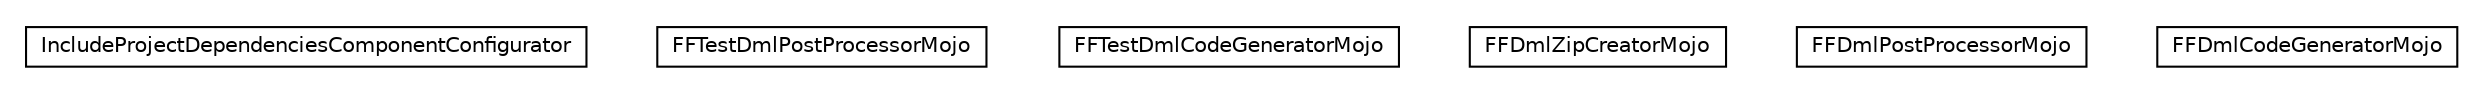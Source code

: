 #!/usr/local/bin/dot
#
# Class diagram 
# Generated by UMLGraph version 5.1 (http://www.umlgraph.org/)
#

digraph G {
	edge [fontname="Helvetica",fontsize=10,labelfontname="Helvetica",labelfontsize=10];
	node [fontname="Helvetica",fontsize=10,shape=plaintext];
	nodesep=0.25;
	ranksep=0.5;
	// pt.ist.fenixframework.maven.IncludeProjectDependenciesComponentConfigurator
	c4510 [label=<<table title="pt.ist.fenixframework.maven.IncludeProjectDependenciesComponentConfigurator" border="0" cellborder="1" cellspacing="0" cellpadding="2" port="p" href="./IncludeProjectDependenciesComponentConfigurator.html">
		<tr><td><table border="0" cellspacing="0" cellpadding="1">
<tr><td align="center" balign="center"> IncludeProjectDependenciesComponentConfigurator </td></tr>
		</table></td></tr>
		</table>>, fontname="Helvetica", fontcolor="black", fontsize=10.0];
	// pt.ist.fenixframework.maven.FFTestDmlPostProcessorMojo
	c4511 [label=<<table title="pt.ist.fenixframework.maven.FFTestDmlPostProcessorMojo" border="0" cellborder="1" cellspacing="0" cellpadding="2" port="p" href="./FFTestDmlPostProcessorMojo.html">
		<tr><td><table border="0" cellspacing="0" cellpadding="1">
<tr><td align="center" balign="center"> FFTestDmlPostProcessorMojo </td></tr>
		</table></td></tr>
		</table>>, fontname="Helvetica", fontcolor="black", fontsize=10.0];
	// pt.ist.fenixframework.maven.FFTestDmlCodeGeneratorMojo
	c4512 [label=<<table title="pt.ist.fenixframework.maven.FFTestDmlCodeGeneratorMojo" border="0" cellborder="1" cellspacing="0" cellpadding="2" port="p" href="./FFTestDmlCodeGeneratorMojo.html">
		<tr><td><table border="0" cellspacing="0" cellpadding="1">
<tr><td align="center" balign="center"> FFTestDmlCodeGeneratorMojo </td></tr>
		</table></td></tr>
		</table>>, fontname="Helvetica", fontcolor="black", fontsize=10.0];
	// pt.ist.fenixframework.maven.FFDmlZipCreatorMojo
	c4513 [label=<<table title="pt.ist.fenixframework.maven.FFDmlZipCreatorMojo" border="0" cellborder="1" cellspacing="0" cellpadding="2" port="p" href="./FFDmlZipCreatorMojo.html">
		<tr><td><table border="0" cellspacing="0" cellpadding="1">
<tr><td align="center" balign="center"> FFDmlZipCreatorMojo </td></tr>
		</table></td></tr>
		</table>>, fontname="Helvetica", fontcolor="black", fontsize=10.0];
	// pt.ist.fenixframework.maven.FFDmlPostProcessorMojo
	c4514 [label=<<table title="pt.ist.fenixframework.maven.FFDmlPostProcessorMojo" border="0" cellborder="1" cellspacing="0" cellpadding="2" port="p" href="./FFDmlPostProcessorMojo.html">
		<tr><td><table border="0" cellspacing="0" cellpadding="1">
<tr><td align="center" balign="center"> FFDmlPostProcessorMojo </td></tr>
		</table></td></tr>
		</table>>, fontname="Helvetica", fontcolor="black", fontsize=10.0];
	// pt.ist.fenixframework.maven.FFDmlCodeGeneratorMojo
	c4515 [label=<<table title="pt.ist.fenixframework.maven.FFDmlCodeGeneratorMojo" border="0" cellborder="1" cellspacing="0" cellpadding="2" port="p" href="./FFDmlCodeGeneratorMojo.html">
		<tr><td><table border="0" cellspacing="0" cellpadding="1">
<tr><td align="center" balign="center"> FFDmlCodeGeneratorMojo </td></tr>
		</table></td></tr>
		</table>>, fontname="Helvetica", fontcolor="black", fontsize=10.0];
}

